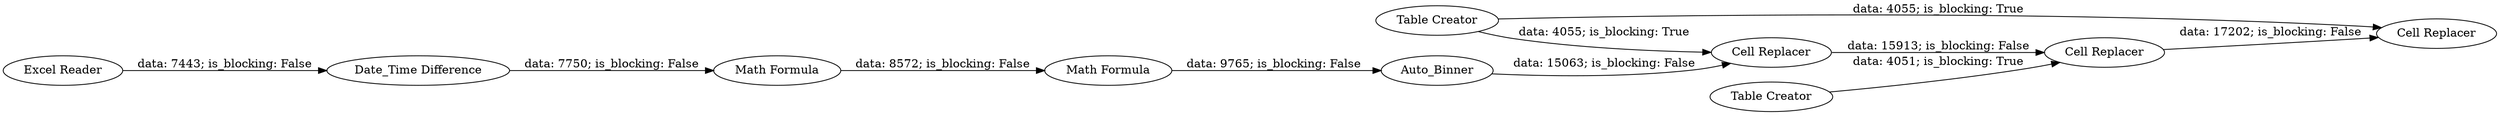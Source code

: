 digraph {
	"1345923223592268287_10" [label="Math Formula"]
	"1345923223592268287_14" [label="Table Creator"]
	"1345923223592268287_9" [label="Math Formula"]
	"1345923223592268287_18" [label="Excel Reader"]
	"1345923223592268287_12" [label="Table Creator"]
	"1345923223592268287_17" [label="Cell Replacer"]
	"1345923223592268287_8" [label="Date_Time Difference"]
	"1345923223592268287_13" [label=Auto_Binner]
	"1345923223592268287_16" [label="Cell Replacer"]
	"1345923223592268287_15" [label="Cell Replacer"]
	"1345923223592268287_10" -> "1345923223592268287_13" [label="data: 9765; is_blocking: False"]
	"1345923223592268287_15" -> "1345923223592268287_16" [label="data: 15913; is_blocking: False"]
	"1345923223592268287_16" -> "1345923223592268287_17" [label="data: 17202; is_blocking: False"]
	"1345923223592268287_12" -> "1345923223592268287_16" [label="data: 4051; is_blocking: True"]
	"1345923223592268287_13" -> "1345923223592268287_15" [label="data: 15063; is_blocking: False"]
	"1345923223592268287_9" -> "1345923223592268287_10" [label="data: 8572; is_blocking: False"]
	"1345923223592268287_14" -> "1345923223592268287_15" [label="data: 4055; is_blocking: True"]
	"1345923223592268287_14" -> "1345923223592268287_17" [label="data: 4055; is_blocking: True"]
	"1345923223592268287_8" -> "1345923223592268287_9" [label="data: 7750; is_blocking: False"]
	"1345923223592268287_18" -> "1345923223592268287_8" [label="data: 7443; is_blocking: False"]
	rankdir=LR
}
